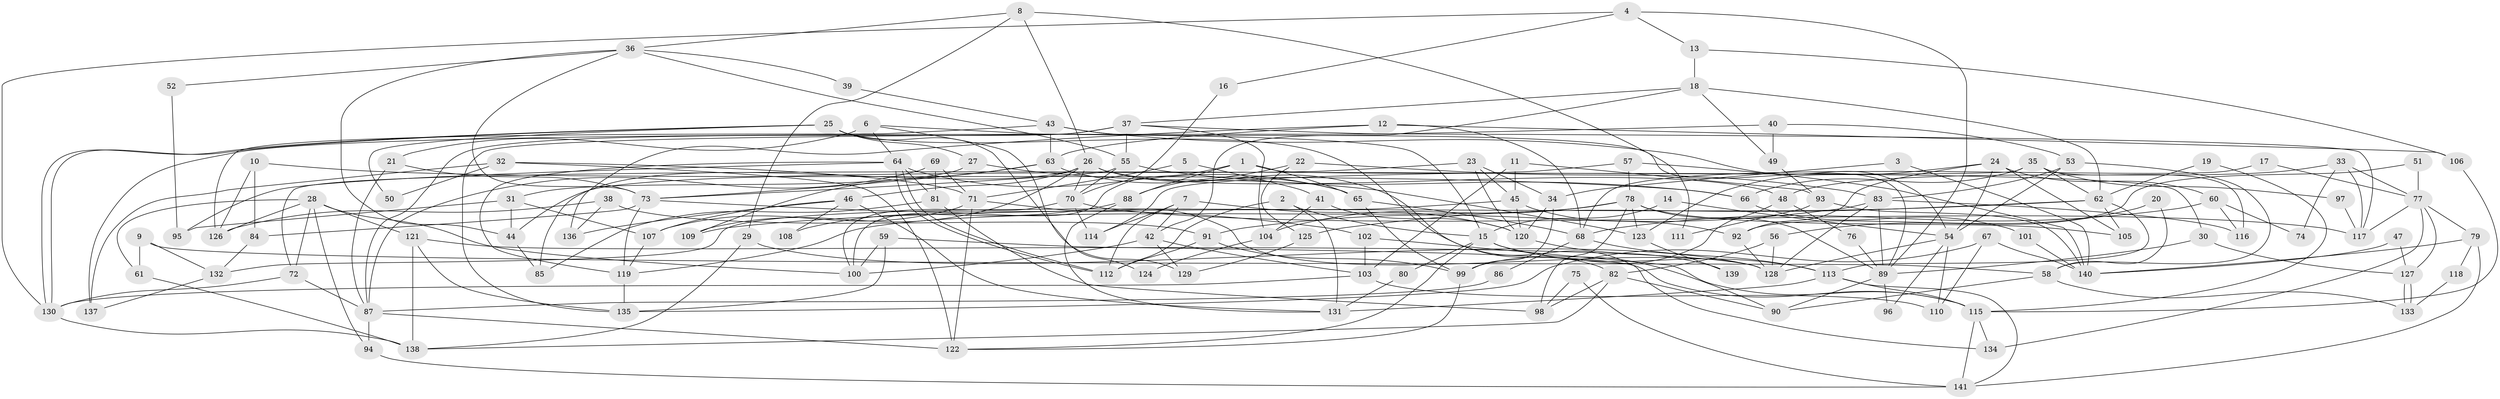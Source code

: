 // Generated by graph-tools (version 1.1) at 2025/02/03/09/25 03:02:03]
// undirected, 141 vertices, 282 edges
graph export_dot {
graph [start="1"]
  node [color=gray90,style=filled];
  1;
  2;
  3;
  4;
  5;
  6;
  7;
  8;
  9;
  10;
  11;
  12;
  13;
  14;
  15;
  16;
  17;
  18;
  19;
  20;
  21;
  22;
  23;
  24;
  25;
  26;
  27;
  28;
  29;
  30;
  31;
  32;
  33;
  34;
  35;
  36;
  37;
  38;
  39;
  40;
  41;
  42;
  43;
  44;
  45;
  46;
  47;
  48;
  49;
  50;
  51;
  52;
  53;
  54;
  55;
  56;
  57;
  58;
  59;
  60;
  61;
  62;
  63;
  64;
  65;
  66;
  67;
  68;
  69;
  70;
  71;
  72;
  73;
  74;
  75;
  76;
  77;
  78;
  79;
  80;
  81;
  82;
  83;
  84;
  85;
  86;
  87;
  88;
  89;
  90;
  91;
  92;
  93;
  94;
  95;
  96;
  97;
  98;
  99;
  100;
  101;
  102;
  103;
  104;
  105;
  106;
  107;
  108;
  109;
  110;
  111;
  112;
  113;
  114;
  115;
  116;
  117;
  118;
  119;
  120;
  121;
  122;
  123;
  124;
  125;
  126;
  127;
  128;
  129;
  130;
  131;
  132;
  133;
  134;
  135;
  136;
  137;
  138;
  139;
  140;
  141;
  1 -- 100;
  1 -- 30;
  1 -- 65;
  1 -- 88;
  2 -- 131;
  2 -- 15;
  2 -- 112;
  3 -- 34;
  3 -- 140;
  4 -- 89;
  4 -- 130;
  4 -- 13;
  4 -- 16;
  5 -- 41;
  5 -- 71;
  6 -- 64;
  6 -- 21;
  6 -- 15;
  6 -- 124;
  7 -- 42;
  7 -- 112;
  7 -- 114;
  7 -- 120;
  8 -- 26;
  8 -- 36;
  8 -- 29;
  8 -- 111;
  9 -- 132;
  9 -- 61;
  9 -- 58;
  10 -- 126;
  10 -- 66;
  10 -- 84;
  11 -- 103;
  11 -- 45;
  11 -- 93;
  12 -- 68;
  12 -- 63;
  12 -- 106;
  12 -- 136;
  13 -- 18;
  13 -- 106;
  14 -- 54;
  14 -- 15;
  15 -- 90;
  15 -- 80;
  15 -- 113;
  15 -- 122;
  16 -- 70;
  17 -- 68;
  17 -- 77;
  18 -- 42;
  18 -- 37;
  18 -- 49;
  18 -- 62;
  19 -- 62;
  19 -- 115;
  20 -- 56;
  20 -- 58;
  21 -- 87;
  21 -- 73;
  22 -- 125;
  22 -- 83;
  22 -- 88;
  23 -- 44;
  23 -- 120;
  23 -- 34;
  23 -- 45;
  24 -- 105;
  24 -- 92;
  24 -- 54;
  24 -- 60;
  24 -- 123;
  25 -- 130;
  25 -- 130;
  25 -- 82;
  25 -- 27;
  25 -- 50;
  25 -- 129;
  26 -- 46;
  26 -- 70;
  26 -- 48;
  26 -- 85;
  26 -- 109;
  26 -- 134;
  27 -- 31;
  27 -- 123;
  28 -- 121;
  28 -- 72;
  28 -- 61;
  28 -- 94;
  28 -- 100;
  28 -- 126;
  29 -- 138;
  29 -- 128;
  30 -- 127;
  30 -- 89;
  31 -- 107;
  31 -- 44;
  31 -- 95;
  32 -- 122;
  32 -- 71;
  32 -- 50;
  32 -- 137;
  33 -- 77;
  33 -- 48;
  33 -- 74;
  33 -- 117;
  34 -- 99;
  34 -- 120;
  35 -- 116;
  35 -- 62;
  35 -- 66;
  35 -- 72;
  35 -- 97;
  36 -- 73;
  36 -- 55;
  36 -- 39;
  36 -- 44;
  36 -- 52;
  37 -- 87;
  37 -- 135;
  37 -- 55;
  37 -- 104;
  37 -- 117;
  38 -- 91;
  38 -- 126;
  38 -- 136;
  39 -- 43;
  40 -- 53;
  40 -- 137;
  40 -- 49;
  41 -- 120;
  41 -- 104;
  42 -- 100;
  42 -- 103;
  42 -- 129;
  43 -- 54;
  43 -- 89;
  43 -- 63;
  43 -- 126;
  44 -- 85;
  45 -- 120;
  45 -- 92;
  45 -- 132;
  46 -- 136;
  46 -- 131;
  46 -- 107;
  46 -- 108;
  47 -- 140;
  47 -- 127;
  48 -- 99;
  48 -- 76;
  49 -- 93;
  51 -- 92;
  51 -- 77;
  52 -- 95;
  53 -- 58;
  53 -- 54;
  53 -- 83;
  54 -- 128;
  54 -- 96;
  54 -- 110;
  55 -- 73;
  55 -- 66;
  55 -- 70;
  56 -- 82;
  56 -- 128;
  57 -- 140;
  57 -- 114;
  57 -- 78;
  58 -- 90;
  58 -- 133;
  59 -- 115;
  59 -- 100;
  59 -- 135;
  60 -- 68;
  60 -- 74;
  60 -- 116;
  61 -- 138;
  62 -- 113;
  62 -- 105;
  62 -- 109;
  62 -- 125;
  63 -- 109;
  63 -- 65;
  63 -- 73;
  64 -- 65;
  64 -- 112;
  64 -- 112;
  64 -- 81;
  64 -- 95;
  64 -- 119;
  65 -- 68;
  65 -- 99;
  66 -- 101;
  67 -- 140;
  67 -- 135;
  67 -- 110;
  68 -- 113;
  68 -- 86;
  69 -- 71;
  69 -- 87;
  69 -- 81;
  70 -- 117;
  70 -- 100;
  70 -- 114;
  71 -- 107;
  71 -- 122;
  71 -- 128;
  72 -- 130;
  72 -- 87;
  73 -- 119;
  73 -- 84;
  73 -- 102;
  75 -- 141;
  75 -- 98;
  76 -- 89;
  77 -- 117;
  77 -- 134;
  77 -- 79;
  77 -- 127;
  78 -- 123;
  78 -- 89;
  78 -- 98;
  78 -- 104;
  78 -- 105;
  78 -- 119;
  79 -- 141;
  79 -- 118;
  79 -- 140;
  80 -- 131;
  81 -- 85;
  81 -- 98;
  82 -- 138;
  82 -- 98;
  82 -- 90;
  83 -- 128;
  83 -- 89;
  83 -- 91;
  83 -- 116;
  84 -- 132;
  86 -- 87;
  87 -- 122;
  87 -- 94;
  88 -- 108;
  88 -- 131;
  89 -- 90;
  89 -- 96;
  91 -- 112;
  91 -- 99;
  92 -- 128;
  93 -- 111;
  93 -- 140;
  94 -- 141;
  97 -- 117;
  99 -- 122;
  101 -- 140;
  102 -- 115;
  102 -- 103;
  103 -- 110;
  103 -- 130;
  104 -- 124;
  106 -- 115;
  107 -- 119;
  113 -- 115;
  113 -- 131;
  113 -- 141;
  115 -- 141;
  115 -- 134;
  118 -- 133;
  119 -- 135;
  120 -- 139;
  121 -- 135;
  121 -- 128;
  121 -- 138;
  123 -- 139;
  125 -- 129;
  127 -- 133;
  127 -- 133;
  130 -- 138;
  132 -- 137;
}
